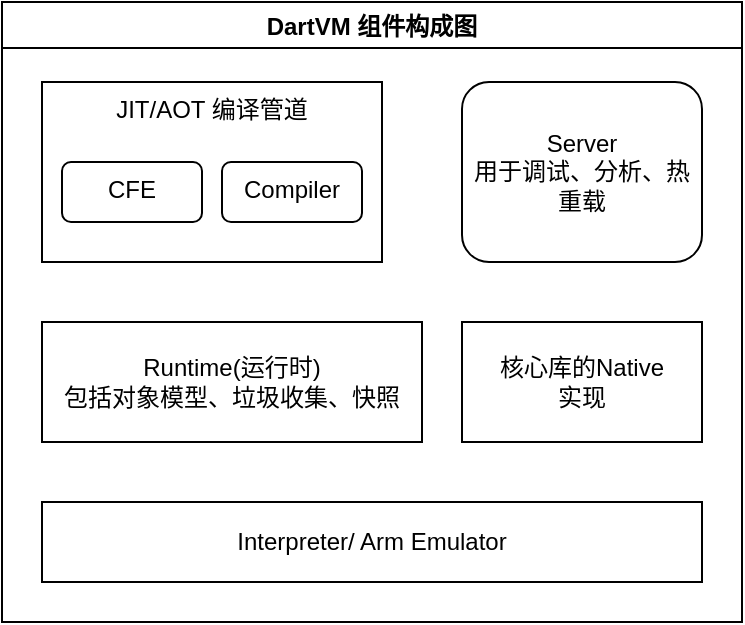 <mxfile version="15.6.8" type="github">
  <diagram id="g65OwibUVPfeZa-2Ke3x" name="Page-1">
    <mxGraphModel dx="1030" dy="625" grid="1" gridSize="10" guides="1" tooltips="1" connect="1" arrows="1" fold="1" page="1" pageScale="1" pageWidth="850" pageHeight="1100" math="0" shadow="0">
      <root>
        <mxCell id="0" />
        <mxCell id="1" parent="0" />
        <mxCell id="hBB15pP0LXZnmL8GRjqS-2" value="Runtime(运行时)&lt;br&gt;包括对象模型、垃圾收集、快照" style="rounded=0;whiteSpace=wrap;html=1;" vertex="1" parent="1">
          <mxGeometry x="300" y="300" width="190" height="60" as="geometry" />
        </mxCell>
        <mxCell id="hBB15pP0LXZnmL8GRjqS-6" value="核心库的Native&lt;br&gt;实现" style="rounded=0;whiteSpace=wrap;html=1;" vertex="1" parent="1">
          <mxGeometry x="510" y="300" width="120" height="60" as="geometry" />
        </mxCell>
        <mxCell id="hBB15pP0LXZnmL8GRjqS-7" value="Server&lt;br&gt;用于调试、分析、热重载" style="rounded=1;whiteSpace=wrap;html=1;" vertex="1" parent="1">
          <mxGeometry x="510" y="180" width="120" height="90" as="geometry" />
        </mxCell>
        <mxCell id="hBB15pP0LXZnmL8GRjqS-8" value="JIT/AOT 编译管道&lt;br&gt;" style="rounded=0;whiteSpace=wrap;html=1;verticalAlign=top;" vertex="1" parent="1">
          <mxGeometry x="300" y="180" width="170" height="90" as="geometry" />
        </mxCell>
        <mxCell id="hBB15pP0LXZnmL8GRjqS-9" value="CFE" style="rounded=1;whiteSpace=wrap;html=1;verticalAlign=top;" vertex="1" parent="1">
          <mxGeometry x="310" y="220" width="70" height="30" as="geometry" />
        </mxCell>
        <mxCell id="hBB15pP0LXZnmL8GRjqS-10" value="Compiler" style="rounded=1;whiteSpace=wrap;html=1;verticalAlign=top;" vertex="1" parent="1">
          <mxGeometry x="390" y="220" width="70" height="30" as="geometry" />
        </mxCell>
        <mxCell id="hBB15pP0LXZnmL8GRjqS-11" value="Interpreter/ Arm Emulator" style="rounded=0;whiteSpace=wrap;html=1;verticalAlign=middle;" vertex="1" parent="1">
          <mxGeometry x="300" y="390" width="330" height="40" as="geometry" />
        </mxCell>
        <mxCell id="hBB15pP0LXZnmL8GRjqS-12" value="DartVM 组件构成图" style="swimlane;verticalAlign=middle;" vertex="1" parent="1">
          <mxGeometry x="280" y="140" width="370" height="310" as="geometry" />
        </mxCell>
      </root>
    </mxGraphModel>
  </diagram>
</mxfile>
